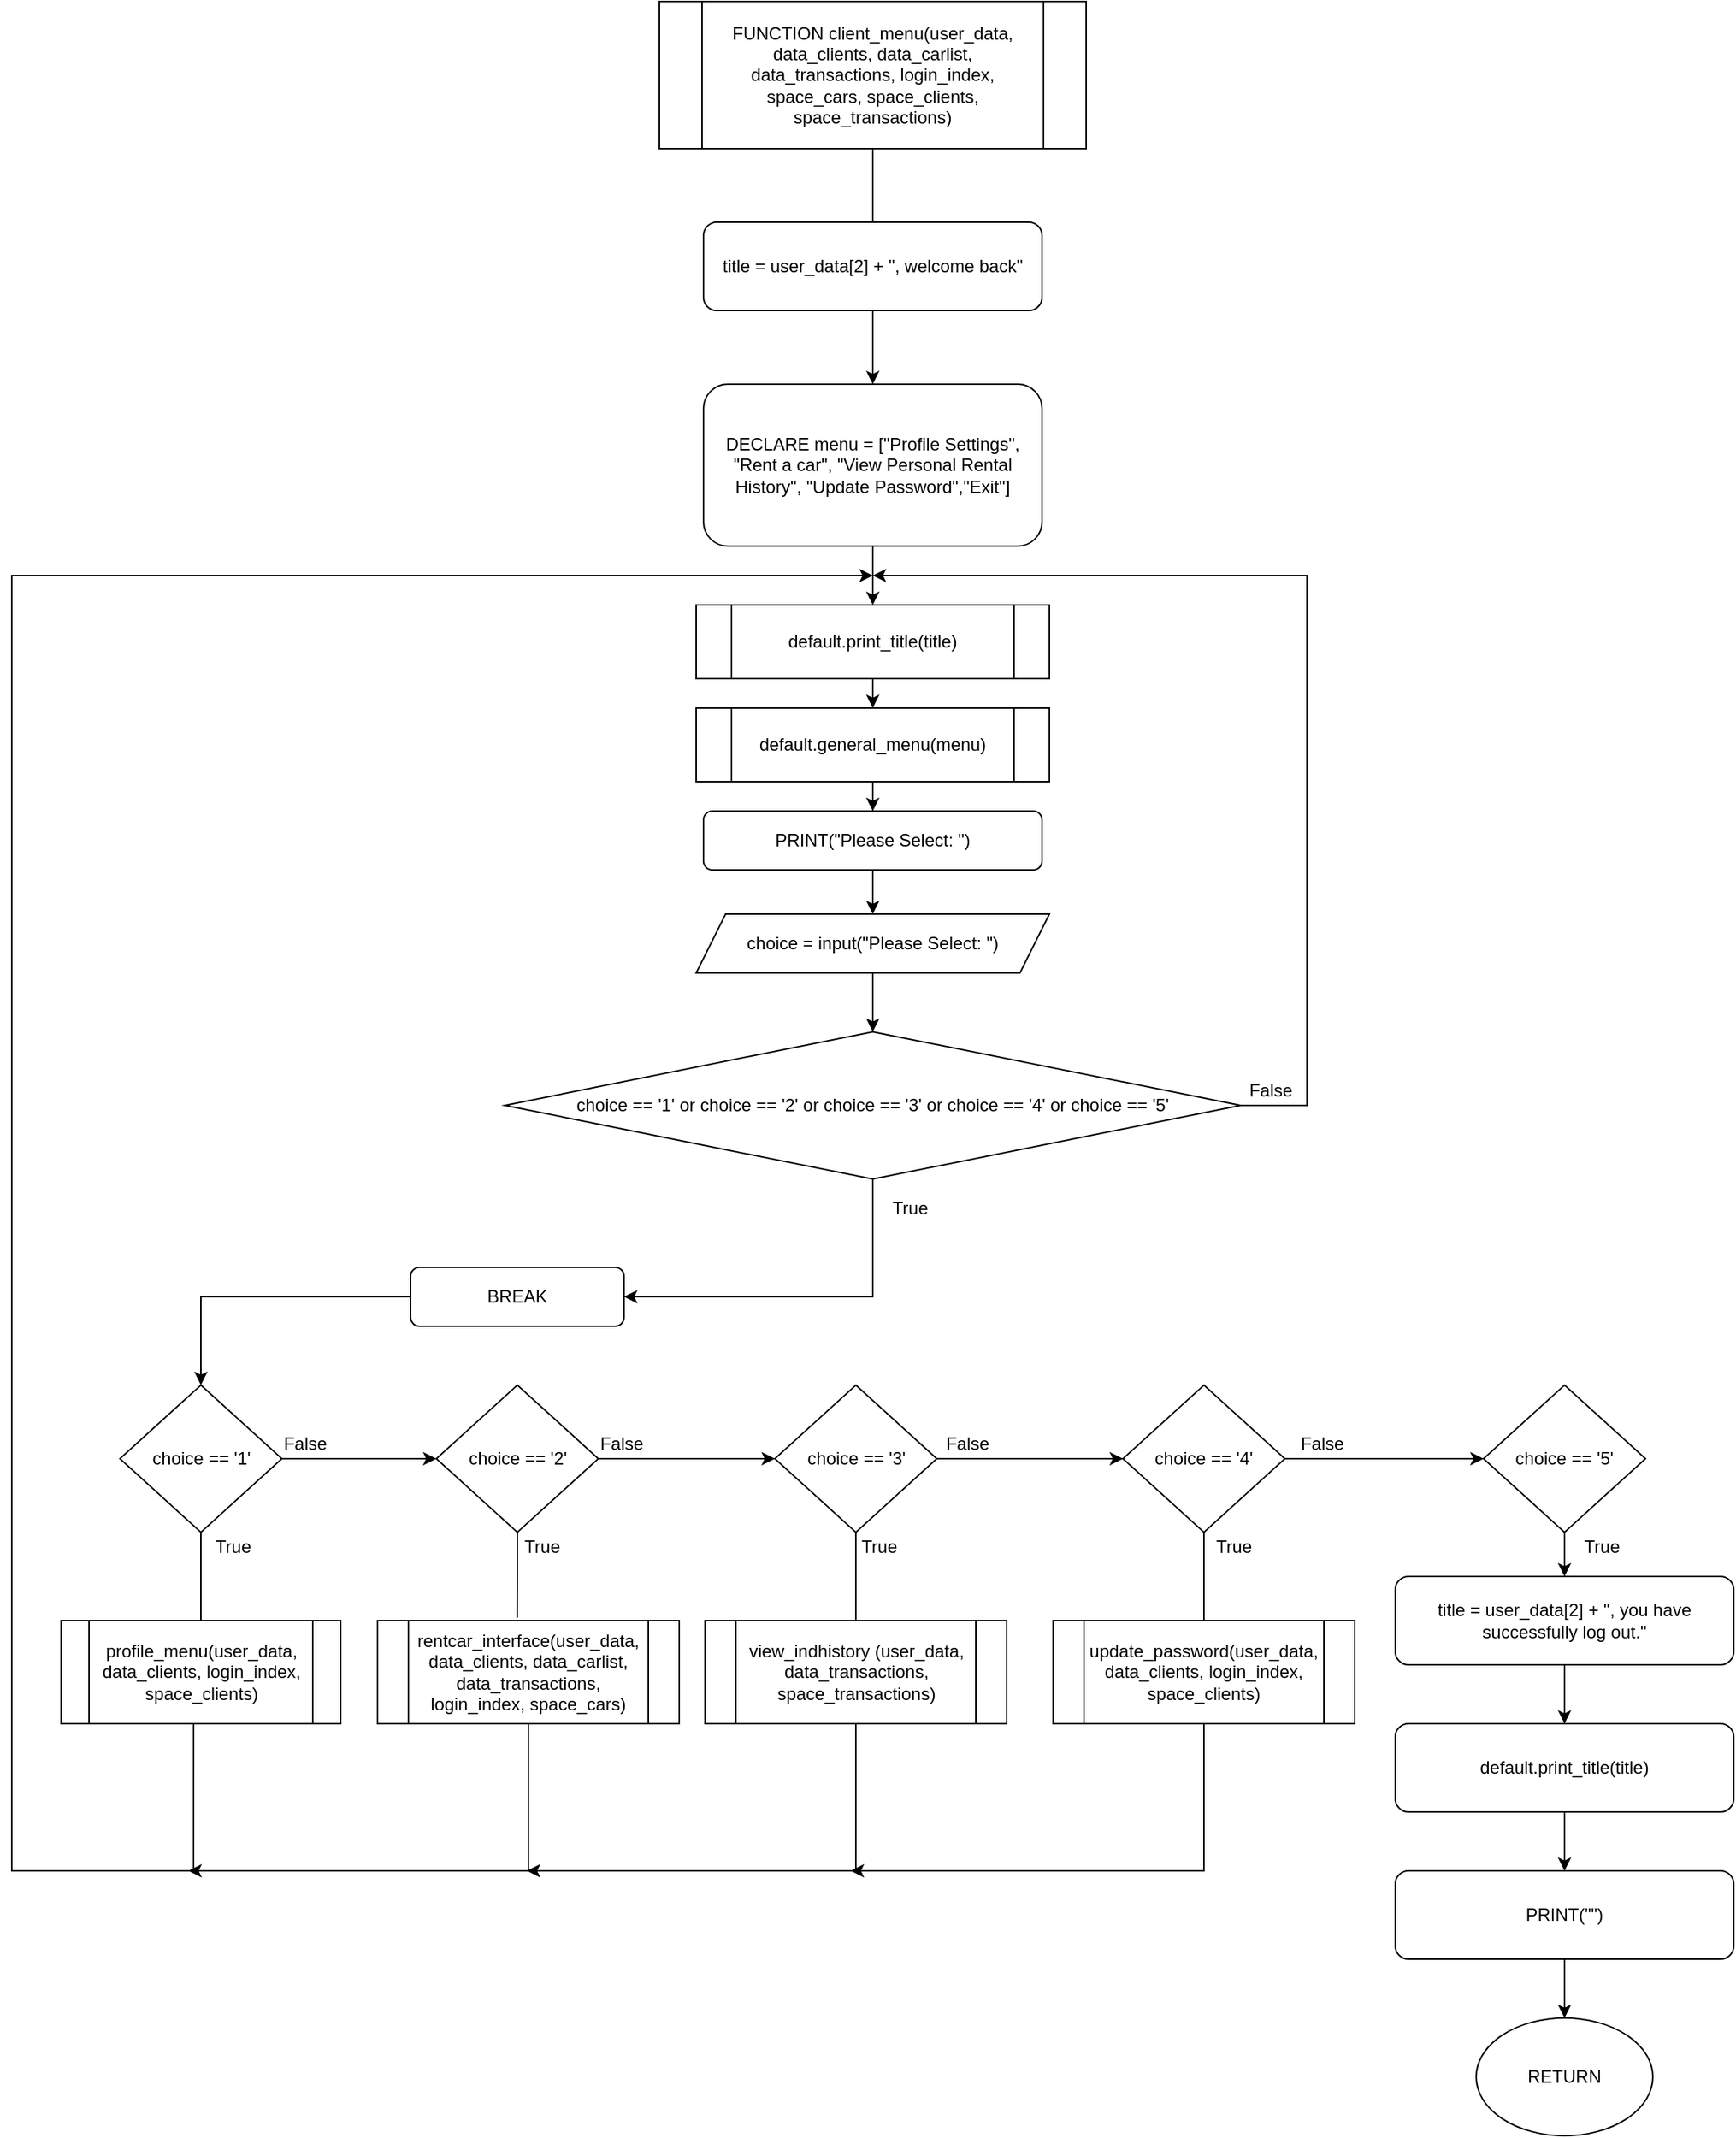 <mxfile version="14.7.5" type="github">
  <diagram id="gz4QarqbQyLlZrwyYuSH" name="Page-1">
    <mxGraphModel dx="1241" dy="745" grid="1" gridSize="10" guides="1" tooltips="1" connect="1" arrows="1" fold="1" page="1" pageScale="1" pageWidth="3300" pageHeight="4681" math="0" shadow="0">
      <root>
        <mxCell id="0" />
        <mxCell id="1" parent="0" />
        <mxCell id="2tX2r3fWJ1Ex_AaG3o2P-11" value="" style="edgeStyle=orthogonalEdgeStyle;rounded=0;orthogonalLoop=1;jettySize=auto;html=1;" parent="1" source="0KB5lAkNAPburwyj5mUs-2" target="0KB5lAkNAPburwyj5mUs-3" edge="1">
          <mxGeometry relative="1" as="geometry" />
        </mxCell>
        <mxCell id="0KB5lAkNAPburwyj5mUs-2" value="title = user_data[2] + &quot;, welcome back&quot;" style="rounded=1;whiteSpace=wrap;html=1;" parent="1" vertex="1">
          <mxGeometry x="760" y="270" width="230" height="60" as="geometry" />
        </mxCell>
        <mxCell id="ZFuXgiaVs0gOBQjJ5KVe-5" value="" style="edgeStyle=orthogonalEdgeStyle;rounded=0;orthogonalLoop=1;jettySize=auto;html=1;endArrow=classic;endFill=1;" parent="1" source="0KB5lAkNAPburwyj5mUs-3" target="ZFuXgiaVs0gOBQjJ5KVe-3" edge="1">
          <mxGeometry relative="1" as="geometry" />
        </mxCell>
        <mxCell id="0KB5lAkNAPburwyj5mUs-3" value="DECLARE menu = [&quot;Profile Settings&quot;, &quot;Rent a car&quot;, &quot;View Personal Rental History&quot;, &quot;Update Password&quot;,&quot;Exit&quot;]" style="rounded=1;whiteSpace=wrap;html=1;" parent="1" vertex="1">
          <mxGeometry x="760" y="380" width="230" height="110" as="geometry" />
        </mxCell>
        <mxCell id="2tX2r3fWJ1Ex_AaG3o2P-22" value="" style="edgeStyle=orthogonalEdgeStyle;rounded=0;orthogonalLoop=1;jettySize=auto;html=1;" parent="1" source="0KB5lAkNAPburwyj5mUs-4" target="0KB5lAkNAPburwyj5mUs-5" edge="1">
          <mxGeometry relative="1" as="geometry" />
        </mxCell>
        <mxCell id="0KB5lAkNAPburwyj5mUs-4" value="choice == &#39;5&#39;" style="rhombus;whiteSpace=wrap;html=1;" parent="1" vertex="1">
          <mxGeometry x="1290" y="1060" width="110" height="100" as="geometry" />
        </mxCell>
        <mxCell id="2tX2r3fWJ1Ex_AaG3o2P-23" value="" style="edgeStyle=orthogonalEdgeStyle;rounded=0;orthogonalLoop=1;jettySize=auto;html=1;" parent="1" source="0KB5lAkNAPburwyj5mUs-5" target="K5e5D3taWrWDtkJDI0Ug-1" edge="1">
          <mxGeometry relative="1" as="geometry" />
        </mxCell>
        <mxCell id="0KB5lAkNAPburwyj5mUs-5" value="title = user_data[2] + &quot;, you have successfully log out.&quot;" style="rounded=1;whiteSpace=wrap;html=1;" parent="1" vertex="1">
          <mxGeometry x="1230" y="1190" width="230" height="60" as="geometry" />
        </mxCell>
        <mxCell id="2tX2r3fWJ1Ex_AaG3o2P-24" value="" style="edgeStyle=orthogonalEdgeStyle;rounded=0;orthogonalLoop=1;jettySize=auto;html=1;" parent="1" source="K5e5D3taWrWDtkJDI0Ug-1" target="K5e5D3taWrWDtkJDI0Ug-2" edge="1">
          <mxGeometry relative="1" as="geometry" />
        </mxCell>
        <mxCell id="K5e5D3taWrWDtkJDI0Ug-1" value="default.print_title(title)" style="rounded=1;whiteSpace=wrap;html=1;" parent="1" vertex="1">
          <mxGeometry x="1230" y="1290" width="230" height="60" as="geometry" />
        </mxCell>
        <mxCell id="2tX2r3fWJ1Ex_AaG3o2P-25" value="" style="edgeStyle=orthogonalEdgeStyle;rounded=0;orthogonalLoop=1;jettySize=auto;html=1;" parent="1" source="K5e5D3taWrWDtkJDI0Ug-2" target="K5e5D3taWrWDtkJDI0Ug-3" edge="1">
          <mxGeometry relative="1" as="geometry" />
        </mxCell>
        <mxCell id="K5e5D3taWrWDtkJDI0Ug-2" value="PRINT(&quot;&quot;)" style="rounded=1;whiteSpace=wrap;html=1;" parent="1" vertex="1">
          <mxGeometry x="1230" y="1390" width="230" height="60" as="geometry" />
        </mxCell>
        <mxCell id="K5e5D3taWrWDtkJDI0Ug-3" value="RETURN" style="ellipse;whiteSpace=wrap;html=1;" parent="1" vertex="1">
          <mxGeometry x="1285" y="1490" width="120" height="80" as="geometry" />
        </mxCell>
        <mxCell id="h15Hhl28LzWk26JGnIV6-11" value="" style="edgeStyle=orthogonalEdgeStyle;rounded=0;orthogonalLoop=1;jettySize=auto;html=1;" parent="1" source="K5e5D3taWrWDtkJDI0Ug-4" target="K5e5D3taWrWDtkJDI0Ug-5" edge="1">
          <mxGeometry relative="1" as="geometry" />
        </mxCell>
        <mxCell id="yNyH83UzLx1dz9ZStz7M-10" style="edgeStyle=orthogonalEdgeStyle;rounded=0;orthogonalLoop=1;jettySize=auto;html=1;entryX=0.5;entryY=0;entryDx=0;entryDy=0;endArrow=none;endFill=0;" parent="1" source="K5e5D3taWrWDtkJDI0Ug-4" target="yNyH83UzLx1dz9ZStz7M-3" edge="1">
          <mxGeometry relative="1" as="geometry" />
        </mxCell>
        <mxCell id="K5e5D3taWrWDtkJDI0Ug-4" value="choice == &#39;1&#39;" style="rhombus;whiteSpace=wrap;html=1;" parent="1" vertex="1">
          <mxGeometry x="363.5" y="1060" width="110" height="100" as="geometry" />
        </mxCell>
        <mxCell id="h15Hhl28LzWk26JGnIV6-12" value="" style="edgeStyle=orthogonalEdgeStyle;rounded=0;orthogonalLoop=1;jettySize=auto;html=1;" parent="1" source="K5e5D3taWrWDtkJDI0Ug-5" target="K5e5D3taWrWDtkJDI0Ug-6" edge="1">
          <mxGeometry relative="1" as="geometry" />
        </mxCell>
        <mxCell id="yNyH83UzLx1dz9ZStz7M-11" style="edgeStyle=orthogonalEdgeStyle;rounded=0;orthogonalLoop=1;jettySize=auto;html=1;entryX=0.463;entryY=-0.029;entryDx=0;entryDy=0;entryPerimeter=0;endArrow=none;endFill=0;" parent="1" source="K5e5D3taWrWDtkJDI0Ug-5" target="yNyH83UzLx1dz9ZStz7M-4" edge="1">
          <mxGeometry relative="1" as="geometry" />
        </mxCell>
        <mxCell id="K5e5D3taWrWDtkJDI0Ug-5" value="choice == &#39;2&#39;" style="rhombus;whiteSpace=wrap;html=1;" parent="1" vertex="1">
          <mxGeometry x="578.5" y="1060" width="110" height="100" as="geometry" />
        </mxCell>
        <mxCell id="h15Hhl28LzWk26JGnIV6-13" value="" style="edgeStyle=orthogonalEdgeStyle;rounded=0;orthogonalLoop=1;jettySize=auto;html=1;" parent="1" source="K5e5D3taWrWDtkJDI0Ug-6" target="K5e5D3taWrWDtkJDI0Ug-7" edge="1">
          <mxGeometry relative="1" as="geometry" />
        </mxCell>
        <mxCell id="yNyH83UzLx1dz9ZStz7M-12" value="" style="edgeStyle=orthogonalEdgeStyle;rounded=0;orthogonalLoop=1;jettySize=auto;html=1;endArrow=none;endFill=0;" parent="1" source="K5e5D3taWrWDtkJDI0Ug-6" target="yNyH83UzLx1dz9ZStz7M-5" edge="1">
          <mxGeometry relative="1" as="geometry" />
        </mxCell>
        <mxCell id="K5e5D3taWrWDtkJDI0Ug-6" value="choice == &#39;3&#39;" style="rhombus;whiteSpace=wrap;html=1;" parent="1" vertex="1">
          <mxGeometry x="808.5" y="1060" width="110" height="100" as="geometry" />
        </mxCell>
        <mxCell id="h15Hhl28LzWk26JGnIV6-14" value="" style="edgeStyle=orthogonalEdgeStyle;rounded=0;orthogonalLoop=1;jettySize=auto;html=1;" parent="1" source="K5e5D3taWrWDtkJDI0Ug-7" target="0KB5lAkNAPburwyj5mUs-4" edge="1">
          <mxGeometry relative="1" as="geometry" />
        </mxCell>
        <mxCell id="yNyH83UzLx1dz9ZStz7M-14" value="" style="edgeStyle=orthogonalEdgeStyle;rounded=0;orthogonalLoop=1;jettySize=auto;html=1;endArrow=none;endFill=0;" parent="1" source="K5e5D3taWrWDtkJDI0Ug-7" target="yNyH83UzLx1dz9ZStz7M-8" edge="1">
          <mxGeometry relative="1" as="geometry" />
        </mxCell>
        <mxCell id="K5e5D3taWrWDtkJDI0Ug-7" value="choice == &#39;4&#39;" style="rhombus;whiteSpace=wrap;html=1;" parent="1" vertex="1">
          <mxGeometry x="1045" y="1060" width="110" height="100" as="geometry" />
        </mxCell>
        <mxCell id="h15Hhl28LzWk26JGnIV6-10" style="edgeStyle=orthogonalEdgeStyle;rounded=0;orthogonalLoop=1;jettySize=auto;html=1;" parent="1" source="K5e5D3taWrWDtkJDI0Ug-8" edge="1">
          <mxGeometry relative="1" as="geometry">
            <Array as="points">
              <mxPoint x="1170" y="870" />
              <mxPoint x="1170" y="510" />
              <mxPoint x="990" y="510" />
            </Array>
            <mxPoint x="875" y="510" as="targetPoint" />
          </mxGeometry>
        </mxCell>
        <mxCell id="M9eRCYFX9nIDbX6G80NP-2" style="edgeStyle=orthogonalEdgeStyle;rounded=0;orthogonalLoop=1;jettySize=auto;html=1;entryX=1;entryY=0.5;entryDx=0;entryDy=0;" edge="1" parent="1" source="K5e5D3taWrWDtkJDI0Ug-8" target="M9eRCYFX9nIDbX6G80NP-1">
          <mxGeometry relative="1" as="geometry" />
        </mxCell>
        <mxCell id="K5e5D3taWrWDtkJDI0Ug-8" value="choice == &#39;1&#39; or choice == &#39;2&#39; or choice == &#39;3&#39; or choice == &#39;4&#39; or choice == &#39;5&#39;" style="rhombus;whiteSpace=wrap;html=1;" parent="1" vertex="1">
          <mxGeometry x="625" y="820" width="500" height="100" as="geometry" />
        </mxCell>
        <mxCell id="h15Hhl28LzWk26JGnIV6-35" value="False" style="text;html=1;align=center;verticalAlign=middle;resizable=0;points=[];autosize=1;strokeColor=none;" parent="1" vertex="1">
          <mxGeometry x="1125" y="850" width="40" height="20" as="geometry" />
        </mxCell>
        <mxCell id="h15Hhl28LzWk26JGnIV6-36" value="True" style="text;html=1;align=center;verticalAlign=middle;resizable=0;points=[];autosize=1;strokeColor=none;" parent="1" vertex="1">
          <mxGeometry x="880" y="930" width="40" height="20" as="geometry" />
        </mxCell>
        <mxCell id="h15Hhl28LzWk26JGnIV6-37" value="True" style="text;html=1;align=center;verticalAlign=middle;resizable=0;points=[];autosize=1;strokeColor=none;" parent="1" vertex="1">
          <mxGeometry x="420" y="1160" width="40" height="20" as="geometry" />
        </mxCell>
        <mxCell id="h15Hhl28LzWk26JGnIV6-38" value="True" style="text;html=1;align=center;verticalAlign=middle;resizable=0;points=[];autosize=1;strokeColor=none;" parent="1" vertex="1">
          <mxGeometry x="630" y="1160" width="40" height="20" as="geometry" />
        </mxCell>
        <mxCell id="h15Hhl28LzWk26JGnIV6-39" value="True" style="text;html=1;align=center;verticalAlign=middle;resizable=0;points=[];autosize=1;strokeColor=none;" parent="1" vertex="1">
          <mxGeometry x="858.5" y="1160" width="40" height="20" as="geometry" />
        </mxCell>
        <mxCell id="h15Hhl28LzWk26JGnIV6-40" value="True" style="text;html=1;align=center;verticalAlign=middle;resizable=0;points=[];autosize=1;strokeColor=none;" parent="1" vertex="1">
          <mxGeometry x="1100" y="1160" width="40" height="20" as="geometry" />
        </mxCell>
        <mxCell id="h15Hhl28LzWk26JGnIV6-41" value="True" style="text;html=1;align=center;verticalAlign=middle;resizable=0;points=[];autosize=1;strokeColor=none;" parent="1" vertex="1">
          <mxGeometry x="1350" y="1160" width="40" height="20" as="geometry" />
        </mxCell>
        <mxCell id="h15Hhl28LzWk26JGnIV6-42" value="False" style="text;html=1;align=center;verticalAlign=middle;resizable=0;points=[];autosize=1;strokeColor=none;" parent="1" vertex="1">
          <mxGeometry x="468.5" y="1090" width="40" height="20" as="geometry" />
        </mxCell>
        <mxCell id="h15Hhl28LzWk26JGnIV6-43" value="False" style="text;html=1;align=center;verticalAlign=middle;resizable=0;points=[];autosize=1;strokeColor=none;" parent="1" vertex="1">
          <mxGeometry x="683.5" y="1090" width="40" height="20" as="geometry" />
        </mxCell>
        <mxCell id="h15Hhl28LzWk26JGnIV6-44" value="False" style="text;html=1;align=center;verticalAlign=middle;resizable=0;points=[];autosize=1;strokeColor=none;" parent="1" vertex="1">
          <mxGeometry x="918.5" y="1090" width="40" height="20" as="geometry" />
        </mxCell>
        <mxCell id="h15Hhl28LzWk26JGnIV6-45" value="False" style="text;html=1;align=center;verticalAlign=middle;resizable=0;points=[];autosize=1;strokeColor=none;" parent="1" vertex="1">
          <mxGeometry x="1160" y="1090" width="40" height="20" as="geometry" />
        </mxCell>
        <mxCell id="waqB5fCVUn7LWDH6cR-D-3" value="" style="edgeStyle=orthogonalEdgeStyle;rounded=0;orthogonalLoop=1;jettySize=auto;html=1;startArrow=none;startFill=0;endArrow=classic;endFill=1;" parent="1" source="waqB5fCVUn7LWDH6cR-D-1" target="K5e5D3taWrWDtkJDI0Ug-8" edge="1">
          <mxGeometry relative="1" as="geometry" />
        </mxCell>
        <mxCell id="waqB5fCVUn7LWDH6cR-D-1" value="choice = input(&quot;Please Select: &quot;)" style="shape=parallelogram;perimeter=parallelogramPerimeter;whiteSpace=wrap;html=1;fixedSize=1;" parent="1" vertex="1">
          <mxGeometry x="755" y="740" width="240" height="40" as="geometry" />
        </mxCell>
        <mxCell id="waqB5fCVUn7LWDH6cR-D-6" value="" style="edgeStyle=orthogonalEdgeStyle;rounded=0;orthogonalLoop=1;jettySize=auto;html=1;startArrow=none;startFill=0;endArrow=classic;endFill=1;" parent="1" source="waqB5fCVUn7LWDH6cR-D-4" target="waqB5fCVUn7LWDH6cR-D-1" edge="1">
          <mxGeometry relative="1" as="geometry" />
        </mxCell>
        <mxCell id="waqB5fCVUn7LWDH6cR-D-4" value="PRINT(&quot;Please Select: &quot;)" style="rounded=1;whiteSpace=wrap;html=1;" parent="1" vertex="1">
          <mxGeometry x="760" y="670" width="230" height="40" as="geometry" />
        </mxCell>
        <mxCell id="yNyH83UzLx1dz9ZStz7M-20" style="edgeStyle=orthogonalEdgeStyle;rounded=0;orthogonalLoop=1;jettySize=auto;html=1;endArrow=classic;endFill=1;" parent="1" edge="1">
          <mxGeometry relative="1" as="geometry">
            <mxPoint x="875" y="510" as="targetPoint" />
            <Array as="points">
              <mxPoint x="414" y="1390" />
              <mxPoint x="290" y="1390" />
              <mxPoint x="290" y="510" />
            </Array>
            <mxPoint x="413.52" y="1290" as="sourcePoint" />
          </mxGeometry>
        </mxCell>
        <mxCell id="yNyH83UzLx1dz9ZStz7M-3" value="profile_menu(user_data, data_clients, login_index, space_clients)" style="shape=process;whiteSpace=wrap;html=1;backgroundOutline=1;" parent="1" vertex="1">
          <mxGeometry x="323.5" y="1220" width="190" height="70" as="geometry" />
        </mxCell>
        <mxCell id="yNyH83UzLx1dz9ZStz7M-21" style="edgeStyle=orthogonalEdgeStyle;rounded=0;orthogonalLoop=1;jettySize=auto;html=1;endArrow=classic;endFill=1;" parent="1" source="yNyH83UzLx1dz9ZStz7M-4" edge="1">
          <mxGeometry relative="1" as="geometry">
            <mxPoint x="410" y="1390" as="targetPoint" />
            <Array as="points">
              <mxPoint x="641" y="1390" />
              <mxPoint x="420" y="1390" />
            </Array>
          </mxGeometry>
        </mxCell>
        <mxCell id="yNyH83UzLx1dz9ZStz7M-4" value="rentcar_interface(user_data, data_clients, data_carlist, data_transactions, login_index, space_cars)" style="shape=process;whiteSpace=wrap;html=1;backgroundOutline=1;" parent="1" vertex="1">
          <mxGeometry x="538.5" y="1220" width="205" height="70" as="geometry" />
        </mxCell>
        <mxCell id="yNyH83UzLx1dz9ZStz7M-22" style="edgeStyle=orthogonalEdgeStyle;rounded=0;orthogonalLoop=1;jettySize=auto;html=1;endArrow=classic;endFill=1;" parent="1" source="yNyH83UzLx1dz9ZStz7M-5" edge="1">
          <mxGeometry relative="1" as="geometry">
            <mxPoint x="640" y="1390" as="targetPoint" />
            <Array as="points">
              <mxPoint x="864" y="1390" />
            </Array>
          </mxGeometry>
        </mxCell>
        <mxCell id="yNyH83UzLx1dz9ZStz7M-5" value="view_indhistory (user_data, data_transactions, space_transactions)&lt;br&gt;" style="shape=process;whiteSpace=wrap;html=1;backgroundOutline=1;" parent="1" vertex="1">
          <mxGeometry x="761" y="1220" width="205" height="70" as="geometry" />
        </mxCell>
        <mxCell id="yNyH83UzLx1dz9ZStz7M-23" style="edgeStyle=orthogonalEdgeStyle;rounded=0;orthogonalLoop=1;jettySize=auto;html=1;endArrow=classic;endFill=1;" parent="1" source="yNyH83UzLx1dz9ZStz7M-8" edge="1">
          <mxGeometry relative="1" as="geometry">
            <mxPoint x="860" y="1390" as="targetPoint" />
            <Array as="points">
              <mxPoint x="1100" y="1390" />
            </Array>
          </mxGeometry>
        </mxCell>
        <mxCell id="yNyH83UzLx1dz9ZStz7M-8" value="update_password(user_data, data_clients, login_index, space_clients)" style="shape=process;whiteSpace=wrap;html=1;backgroundOutline=1;" parent="1" vertex="1">
          <mxGeometry x="997.5" y="1220" width="205" height="70" as="geometry" />
        </mxCell>
        <mxCell id="yNyH83UzLx1dz9ZStz7M-19" value="" style="edgeStyle=orthogonalEdgeStyle;rounded=0;orthogonalLoop=1;jettySize=auto;html=1;endArrow=none;endFill=0;" parent="1" source="yNyH83UzLx1dz9ZStz7M-18" target="0KB5lAkNAPburwyj5mUs-2" edge="1">
          <mxGeometry relative="1" as="geometry" />
        </mxCell>
        <mxCell id="yNyH83UzLx1dz9ZStz7M-18" value="FUNCTION client_menu(user_data, data_clients, data_carlist, data_transactions, login_index, space_cars, space_clients, space_transactions)" style="shape=process;whiteSpace=wrap;html=1;backgroundOutline=1;" parent="1" vertex="1">
          <mxGeometry x="730" y="120" width="290" height="100" as="geometry" />
        </mxCell>
        <mxCell id="ZFuXgiaVs0gOBQjJ5KVe-7" value="" style="edgeStyle=orthogonalEdgeStyle;rounded=0;orthogonalLoop=1;jettySize=auto;html=1;endArrow=classic;endFill=1;" parent="1" source="ZFuXgiaVs0gOBQjJ5KVe-2" target="waqB5fCVUn7LWDH6cR-D-4" edge="1">
          <mxGeometry relative="1" as="geometry" />
        </mxCell>
        <mxCell id="ZFuXgiaVs0gOBQjJ5KVe-2" value="default.general_menu(menu)" style="shape=process;whiteSpace=wrap;html=1;backgroundOutline=1;" parent="1" vertex="1">
          <mxGeometry x="755" y="600" width="240" height="50" as="geometry" />
        </mxCell>
        <mxCell id="ZFuXgiaVs0gOBQjJ5KVe-6" value="" style="edgeStyle=orthogonalEdgeStyle;rounded=0;orthogonalLoop=1;jettySize=auto;html=1;endArrow=classic;endFill=1;" parent="1" source="ZFuXgiaVs0gOBQjJ5KVe-3" target="ZFuXgiaVs0gOBQjJ5KVe-2" edge="1">
          <mxGeometry relative="1" as="geometry" />
        </mxCell>
        <mxCell id="ZFuXgiaVs0gOBQjJ5KVe-3" value="default.print_title(title)" style="shape=process;whiteSpace=wrap;html=1;backgroundOutline=1;" parent="1" vertex="1">
          <mxGeometry x="755" y="530" width="240" height="50" as="geometry" />
        </mxCell>
        <mxCell id="M9eRCYFX9nIDbX6G80NP-3" style="edgeStyle=orthogonalEdgeStyle;rounded=0;orthogonalLoop=1;jettySize=auto;html=1;entryX=0.5;entryY=0;entryDx=0;entryDy=0;" edge="1" parent="1" source="M9eRCYFX9nIDbX6G80NP-1" target="K5e5D3taWrWDtkJDI0Ug-4">
          <mxGeometry relative="1" as="geometry" />
        </mxCell>
        <mxCell id="M9eRCYFX9nIDbX6G80NP-1" value="BREAK" style="rounded=1;whiteSpace=wrap;html=1;" vertex="1" parent="1">
          <mxGeometry x="561" y="980" width="145" height="40" as="geometry" />
        </mxCell>
      </root>
    </mxGraphModel>
  </diagram>
</mxfile>
